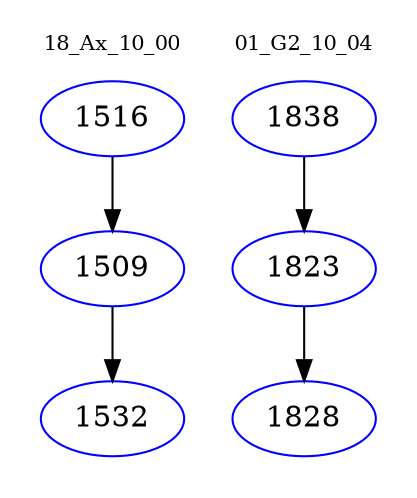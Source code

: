 digraph{
subgraph cluster_0 {
color = white
label = "18_Ax_10_00";
fontsize=10;
T0_1516 [label="1516", color="blue"]
T0_1516 -> T0_1509 [color="black"]
T0_1509 [label="1509", color="blue"]
T0_1509 -> T0_1532 [color="black"]
T0_1532 [label="1532", color="blue"]
}
subgraph cluster_1 {
color = white
label = "01_G2_10_04";
fontsize=10;
T1_1838 [label="1838", color="blue"]
T1_1838 -> T1_1823 [color="black"]
T1_1823 [label="1823", color="blue"]
T1_1823 -> T1_1828 [color="black"]
T1_1828 [label="1828", color="blue"]
}
}
